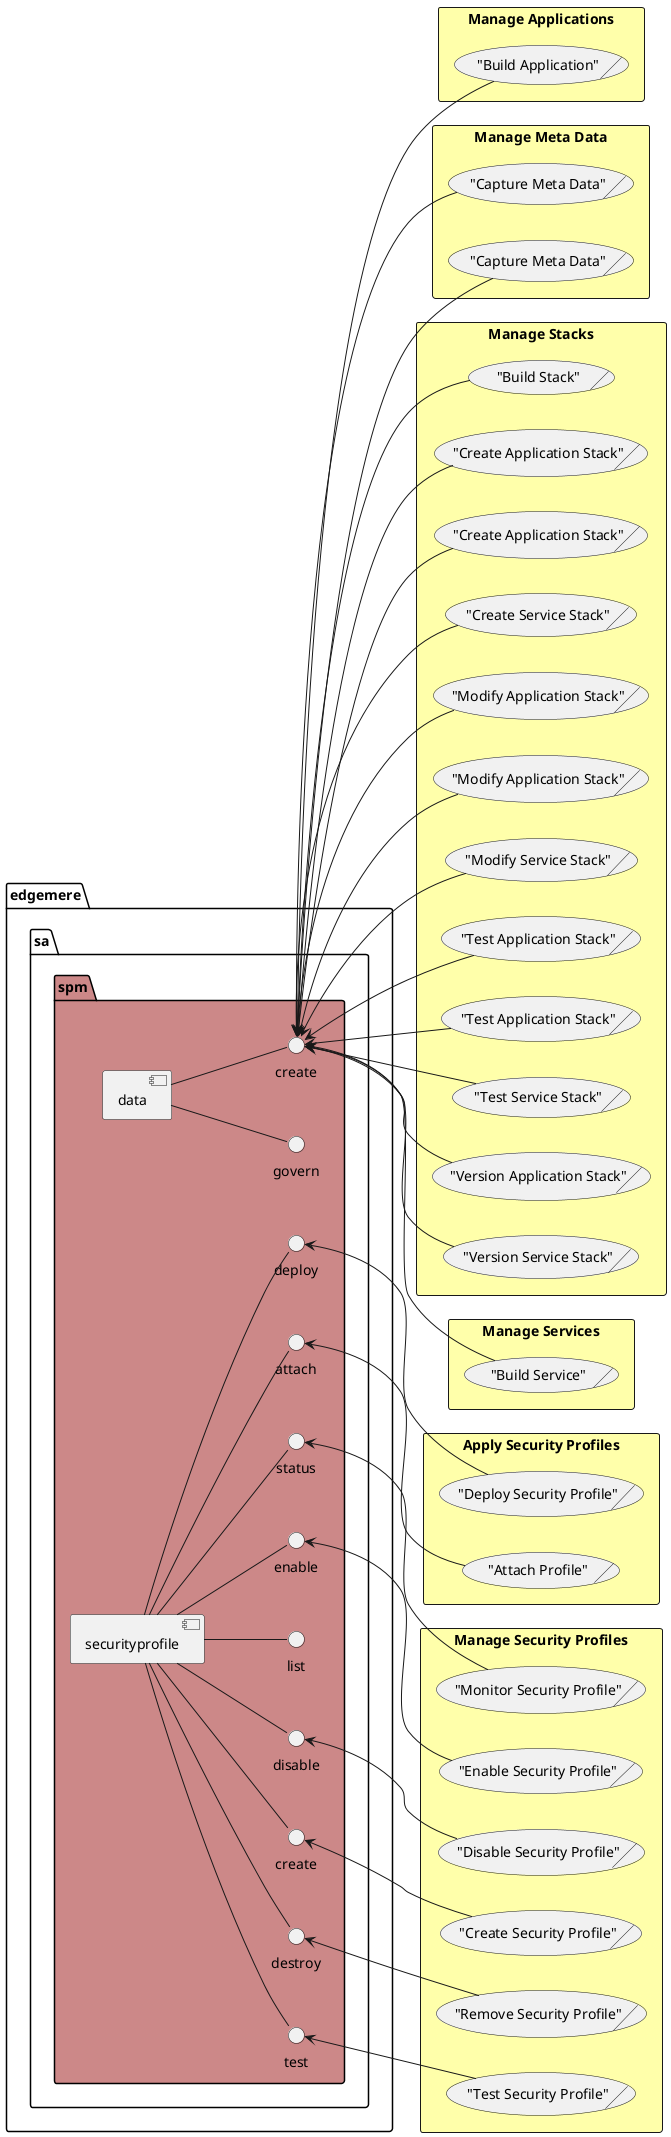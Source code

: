 @startuml
left to right direction


    package "edgemere" as edgemere {
package "sa" as edgemeresa {
package "spm" as edgemeresaspm #cc8888 {
 component "data" as edgemeresaspmdata
 interface "create" as edgemeresaspmdatacreate
edgemeresaspmdata -- edgemeresaspmdatacreate
}
}
}

    
    package "edgemere" as edgemere {
package "sa" as edgemeresa {
package "spm" as edgemeresaspm #cc8888 {
 component "data" as edgemeresaspmdata
 interface "govern" as edgemeresaspmdatagovern
edgemeresaspmdata -- edgemeresaspmdatagovern
}
}
}

    
    package "edgemere" as edgemere {
package "sa" as edgemeresa {
package "spm" as edgemeresaspm #cc8888 {
 component "securityprofile" as edgemeresaspmsecurityprofile
 interface "attach" as edgemeresaspmsecurityprofileattach
edgemeresaspmsecurityprofile -- edgemeresaspmsecurityprofileattach
}
}
}

    
    package "edgemere" as edgemere {
package "sa" as edgemeresa {
package "spm" as edgemeresaspm #cc8888 {
 component "securityprofile" as edgemeresaspmsecurityprofile
 interface "create" as edgemeresaspmsecurityprofilecreate
edgemeresaspmsecurityprofile -- edgemeresaspmsecurityprofilecreate
}
}
}

    
    package "edgemere" as edgemere {
package "sa" as edgemeresa {
package "spm" as edgemeresaspm #cc8888 {
 component "securityprofile" as edgemeresaspmsecurityprofile
 interface "deploy" as edgemeresaspmsecurityprofiledeploy
edgemeresaspmsecurityprofile -- edgemeresaspmsecurityprofiledeploy
}
}
}

    
    package "edgemere" as edgemere {
package "sa" as edgemeresa {
package "spm" as edgemeresaspm #cc8888 {
 component "securityprofile" as edgemeresaspmsecurityprofile
 interface "destroy" as edgemeresaspmsecurityprofiledestroy
edgemeresaspmsecurityprofile -- edgemeresaspmsecurityprofiledestroy
}
}
}

    
    package "edgemere" as edgemere {
package "sa" as edgemeresa {
package "spm" as edgemeresaspm #cc8888 {
 component "securityprofile" as edgemeresaspmsecurityprofile
 interface "disable" as edgemeresaspmsecurityprofiledisable
edgemeresaspmsecurityprofile -- edgemeresaspmsecurityprofiledisable
}
}
}

    
    package "edgemere" as edgemere {
package "sa" as edgemeresa {
package "spm" as edgemeresaspm #cc8888 {
 component "securityprofile" as edgemeresaspmsecurityprofile
 interface "enable" as edgemeresaspmsecurityprofileenable
edgemeresaspmsecurityprofile -- edgemeresaspmsecurityprofileenable
}
}
}

    
    package "edgemere" as edgemere {
package "sa" as edgemeresa {
package "spm" as edgemeresaspm #cc8888 {
 component "securityprofile" as edgemeresaspmsecurityprofile
 interface "list" as edgemeresaspmsecurityprofilelist
edgemeresaspmsecurityprofile -- edgemeresaspmsecurityprofilelist
}
}
}

    
    package "edgemere" as edgemere {
package "sa" as edgemeresa {
package "spm" as edgemeresaspm #cc8888 {
 component "securityprofile" as edgemeresaspmsecurityprofile
 interface "status" as edgemeresaspmsecurityprofilestatus
edgemeresaspmsecurityprofile -- edgemeresaspmsecurityprofilestatus
}
}
}

    
    package "edgemere" as edgemere {
package "sa" as edgemeresa {
package "spm" as edgemeresaspm #cc8888 {
 component "securityprofile" as edgemeresaspmsecurityprofile
 interface "test" as edgemeresaspmsecurityprofiletest
edgemeresaspmsecurityprofile -- edgemeresaspmsecurityprofiletest
}
}
}

    



        rectangle "Manage Applications" as ManageApplications #ffffaa {
            ("Build Application")/ as DevOpsEngineerManageApplicationsBuildApplication
        }
    
    edgemeresaspmdatacreate <-- DevOpsEngineerManageApplicationsBuildApplication
    









        rectangle "Manage Meta Data" as ManageMetaData #ffffaa {
            ("Capture Meta Data")/ as DataEngineerManageMetaDataCaptureMetaData
        }
    
    edgemeresaspmdatacreate <-- DataEngineerManageMetaDataCaptureMetaData
    
        rectangle "Manage Meta Data" as ManageMetaData #ffffaa {
            ("Capture Meta Data")/ as DataStewardManageMetaDataCaptureMetaData
        }
    
    edgemeresaspmdatacreate <-- DataStewardManageMetaDataCaptureMetaData
    






        rectangle "Apply Security Profiles" as ApplySecurityProfiles #ffffaa {
            ("Attach Profile")/ as SecurityEngineerApplySecurityProfilesAttachProfile
        }
    
    edgemeresaspmsecurityprofileattach <-- SecurityEngineerApplySecurityProfilesAttachProfile
    
        rectangle "Apply Security Profiles" as ApplySecurityProfiles #ffffaa {
            ("Deploy Security Profile")/ as SecurityEngineerApplySecurityProfilesDeploySecurityProfile
        }
    
    edgemeresaspmsecurityprofiledeploy <-- SecurityEngineerApplySecurityProfilesDeploySecurityProfile
    

        rectangle "Manage Security Profiles" as ManageSecurityProfiles #ffffaa {
            ("Create Security Profile")/ as SecurityEngineerManageSecurityProfilesCreateSecurityProfile
        }
    
    edgemeresaspmsecurityprofilecreate <-- SecurityEngineerManageSecurityProfilesCreateSecurityProfile
    
        rectangle "Manage Security Profiles" as ManageSecurityProfiles #ffffaa {
            ("Disable Security Profile")/ as SecurityEngineerManageSecurityProfilesDisableSecurityProfile
        }
    
    edgemeresaspmsecurityprofiledisable <-- SecurityEngineerManageSecurityProfilesDisableSecurityProfile
    
        rectangle "Manage Security Profiles" as ManageSecurityProfiles #ffffaa {
            ("Enable Security Profile")/ as SecurityEngineerManageSecurityProfilesEnableSecurityProfile
        }
    
    edgemeresaspmsecurityprofileenable <-- SecurityEngineerManageSecurityProfilesEnableSecurityProfile
    
        rectangle "Manage Security Profiles" as ManageSecurityProfiles #ffffaa {
            ("Monitor Security Profile")/ as SecurityEngineerManageSecurityProfilesMonitorSecurityProfile
        }
    
    edgemeresaspmsecurityprofilestatus <-- SecurityEngineerManageSecurityProfilesMonitorSecurityProfile
    
        rectangle "Manage Security Profiles" as ManageSecurityProfiles #ffffaa {
            ("Remove Security Profile")/ as SecurityEngineerManageSecurityProfilesRemoveSecurityProfile
        }
    
    edgemeresaspmsecurityprofiledestroy <-- SecurityEngineerManageSecurityProfilesRemoveSecurityProfile
    
        rectangle "Manage Security Profiles" as ManageSecurityProfiles #ffffaa {
            ("Test Security Profile")/ as SecurityEngineerManageSecurityProfilesTestSecurityProfile
        }
    
    edgemeresaspmsecurityprofiletest <-- SecurityEngineerManageSecurityProfilesTestSecurityProfile
    







        rectangle "Manage Stacks" as ManageStacks #ffffaa {
            ("Build Stack")/ as DevOpsEngineerManageStacksBuildStack
        }
    
    edgemeresaspmdatacreate <-- DevOpsEngineerManageStacksBuildStack
    
        rectangle "Manage Stacks" as ManageStacks #ffffaa {
            ("Create Application Stack")/ as ApplicationDeveloperManageStacksCreateApplicationStack
        }
    
    edgemeresaspmdatacreate <-- ApplicationDeveloperManageStacksCreateApplicationStack
    
        rectangle "Manage Stacks" as ManageStacks #ffffaa {
            ("Create Application Stack")/ as StackDeveloperManageStacksCreateApplicationStack
        }
    
    edgemeresaspmdatacreate <-- StackDeveloperManageStacksCreateApplicationStack
    
        rectangle "Manage Stacks" as ManageStacks #ffffaa {
            ("Create Service Stack")/ as StackDeveloperManageStacksCreateServiceStack
        }
    
    edgemeresaspmdatacreate <-- StackDeveloperManageStacksCreateServiceStack
    
        rectangle "Manage Stacks" as ManageStacks #ffffaa {
            ("Modify Application Stack")/ as StackDeveloperManageStacksModifyApplicationStack
        }
    
    edgemeresaspmdatacreate <-- StackDeveloperManageStacksModifyApplicationStack
    
        rectangle "Manage Stacks" as ManageStacks #ffffaa {
            ("Modify Application Stack")/ as ApplicationDeveloperManageStacksModifyApplicationStack
        }
    
    edgemeresaspmdatacreate <-- ApplicationDeveloperManageStacksModifyApplicationStack
    
        rectangle "Manage Stacks" as ManageStacks #ffffaa {
            ("Modify Service Stack")/ as StackDeveloperManageStacksModifyServiceStack
        }
    
    edgemeresaspmdatacreate <-- StackDeveloperManageStacksModifyServiceStack
    
        rectangle "Manage Stacks" as ManageStacks #ffffaa {
            ("Test Application Stack")/ as StackDeveloperManageStacksTestApplicationStack
        }
    
    edgemeresaspmdatacreate <-- StackDeveloperManageStacksTestApplicationStack
    
        rectangle "Manage Stacks" as ManageStacks #ffffaa {
            ("Test Application Stack")/ as ApplicationDeveloperManageStacksTestApplicationStack
        }
    
    edgemeresaspmdatacreate <-- ApplicationDeveloperManageStacksTestApplicationStack
    
        rectangle "Manage Stacks" as ManageStacks #ffffaa {
            ("Test Service Stack")/ as StackDeveloperManageStacksTestServiceStack
        }
    
    edgemeresaspmdatacreate <-- StackDeveloperManageStacksTestServiceStack
    
        rectangle "Manage Stacks" as ManageStacks #ffffaa {
            ("Version Application Stack")/ as ApplicationDeveloperManageStacksVersionApplicationStack
        }
    
    edgemeresaspmdatacreate <-- ApplicationDeveloperManageStacksVersionApplicationStack
    
        rectangle "Manage Stacks" as ManageStacks #ffffaa {
            ("Version Service Stack")/ as StackDeveloperManageStacksVersionServiceStack
        }
    
    edgemeresaspmdatacreate <-- StackDeveloperManageStacksVersionServiceStack
    



        rectangle "Manage Services" as ManageServices #ffffaa {
            ("Build Service")/ as StackDeveloperManageServicesBuildService
        }
    
    edgemeresaspmdatacreate <-- StackDeveloperManageServicesBuildService
    








@enduml
